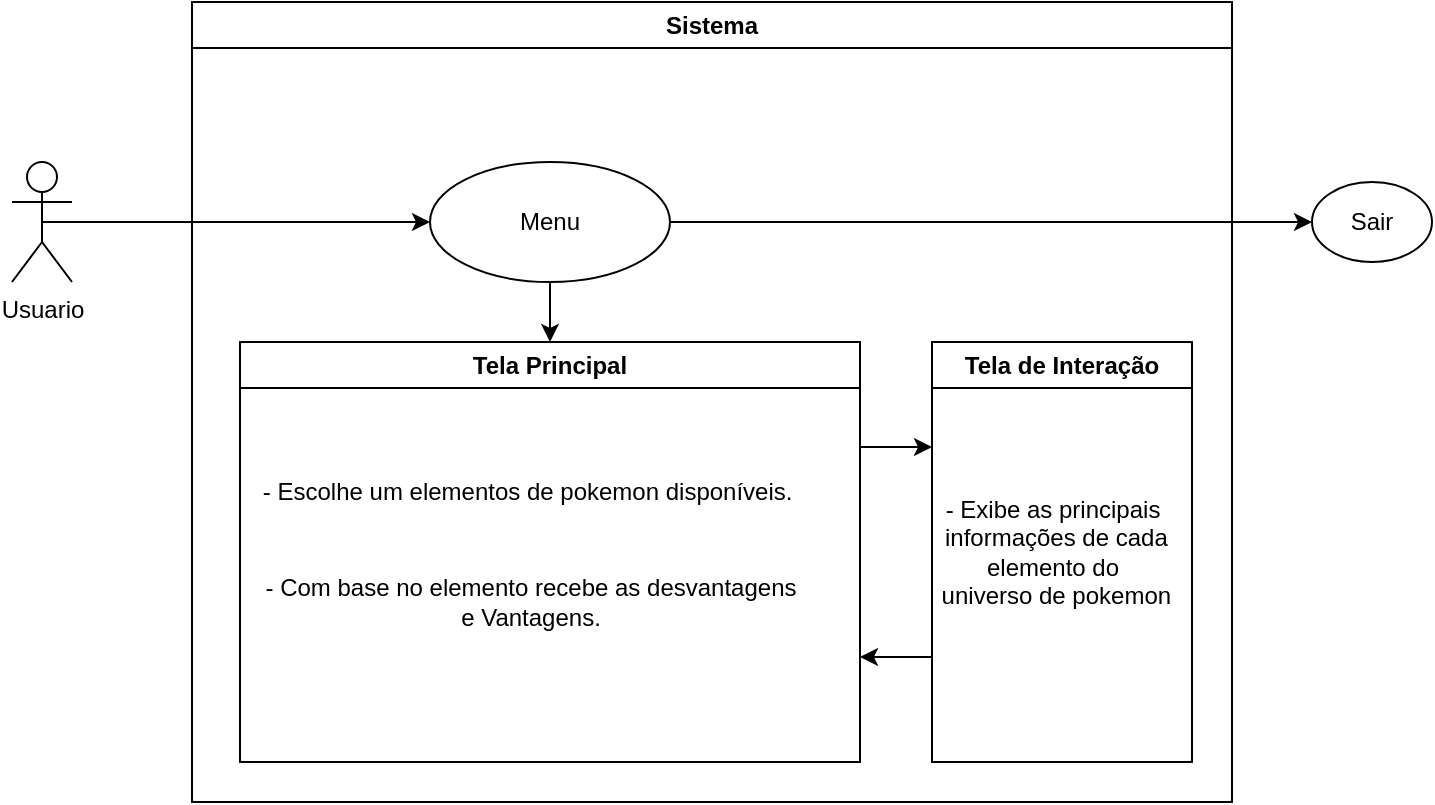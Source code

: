 <mxfile version="26.0.16">
  <diagram name="Página-1" id="YOUnx-ueqEBV6m3_fXeS">
    <mxGraphModel dx="880" dy="468" grid="1" gridSize="10" guides="1" tooltips="1" connect="1" arrows="1" fold="1" page="1" pageScale="1" pageWidth="827" pageHeight="1169" math="0" shadow="0">
      <root>
        <mxCell id="0" />
        <mxCell id="1" parent="0" />
        <mxCell id="II9RBnAETLJKAHiIoGPW-9" style="edgeStyle=orthogonalEdgeStyle;rounded=0;orthogonalLoop=1;jettySize=auto;html=1;exitX=0.5;exitY=0.5;exitDx=0;exitDy=0;exitPerimeter=0;entryX=0;entryY=0.5;entryDx=0;entryDy=0;" parent="1" source="II9RBnAETLJKAHiIoGPW-1" target="II9RBnAETLJKAHiIoGPW-10" edge="1">
          <mxGeometry relative="1" as="geometry">
            <mxPoint x="260" y="170" as="targetPoint" />
          </mxGeometry>
        </mxCell>
        <mxCell id="II9RBnAETLJKAHiIoGPW-1" value="Usuario" style="shape=umlActor;verticalLabelPosition=bottom;verticalAlign=top;html=1;outlineConnect=0;" parent="1" vertex="1">
          <mxGeometry x="90" y="140" width="30" height="60" as="geometry" />
        </mxCell>
        <mxCell id="II9RBnAETLJKAHiIoGPW-8" value="Sistema" style="swimlane;whiteSpace=wrap;html=1;" parent="1" vertex="1">
          <mxGeometry x="180" y="60" width="520" height="400" as="geometry" />
        </mxCell>
        <mxCell id="II9RBnAETLJKAHiIoGPW-16" style="edgeStyle=orthogonalEdgeStyle;rounded=0;orthogonalLoop=1;jettySize=auto;html=1;exitX=0.5;exitY=1;exitDx=0;exitDy=0;entryX=0.5;entryY=0;entryDx=0;entryDy=0;" parent="II9RBnAETLJKAHiIoGPW-8" source="II9RBnAETLJKAHiIoGPW-10" target="II9RBnAETLJKAHiIoGPW-12" edge="1">
          <mxGeometry relative="1" as="geometry" />
        </mxCell>
        <mxCell id="II9RBnAETLJKAHiIoGPW-10" value="Menu" style="ellipse;whiteSpace=wrap;html=1;" parent="II9RBnAETLJKAHiIoGPW-8" vertex="1">
          <mxGeometry x="119" y="80" width="120" height="60" as="geometry" />
        </mxCell>
        <mxCell id="II9RBnAETLJKAHiIoGPW-12" value="Tela Principal" style="swimlane;whiteSpace=wrap;html=1;" parent="II9RBnAETLJKAHiIoGPW-8" vertex="1">
          <mxGeometry x="24" y="170" width="310" height="210" as="geometry" />
        </mxCell>
        <mxCell id="7D81lHgPG3ZQvlLKOynB-2" value="- Escolhe um elementos de pokemon disponíveis.&amp;nbsp;" style="text;html=1;align=center;verticalAlign=middle;resizable=0;points=[];autosize=1;strokeColor=none;fillColor=none;" vertex="1" parent="II9RBnAETLJKAHiIoGPW-12">
          <mxGeometry y="60" width="290" height="30" as="geometry" />
        </mxCell>
        <mxCell id="7D81lHgPG3ZQvlLKOynB-3" value="- Com base no elemento recebe as desvantagens&lt;br&gt;e Vantagens." style="text;html=1;align=center;verticalAlign=middle;resizable=0;points=[];autosize=1;strokeColor=none;fillColor=none;" vertex="1" parent="II9RBnAETLJKAHiIoGPW-12">
          <mxGeometry y="110" width="290" height="40" as="geometry" />
        </mxCell>
        <mxCell id="7D81lHgPG3ZQvlLKOynB-1" value="Sair" style="ellipse;whiteSpace=wrap;html=1;" vertex="1" parent="1">
          <mxGeometry x="740" y="150" width="60" height="40" as="geometry" />
        </mxCell>
        <mxCell id="II9RBnAETLJKAHiIoGPW-15" style="edgeStyle=orthogonalEdgeStyle;rounded=0;orthogonalLoop=1;jettySize=auto;html=1;exitX=1;exitY=0.5;exitDx=0;exitDy=0;entryX=0;entryY=0.5;entryDx=0;entryDy=0;" parent="1" source="II9RBnAETLJKAHiIoGPW-10" edge="1" target="7D81lHgPG3ZQvlLKOynB-1">
          <mxGeometry relative="1" as="geometry">
            <mxPoint x="530" y="170" as="targetPoint" />
          </mxGeometry>
        </mxCell>
        <mxCell id="7D81lHgPG3ZQvlLKOynB-14" style="edgeStyle=orthogonalEdgeStyle;rounded=0;orthogonalLoop=1;jettySize=auto;html=1;exitX=0;exitY=0.75;exitDx=0;exitDy=0;entryX=1;entryY=0.75;entryDx=0;entryDy=0;" edge="1" parent="1" source="7D81lHgPG3ZQvlLKOynB-5" target="II9RBnAETLJKAHiIoGPW-12">
          <mxGeometry relative="1" as="geometry" />
        </mxCell>
        <mxCell id="7D81lHgPG3ZQvlLKOynB-5" value="Tela de Interação" style="swimlane;whiteSpace=wrap;html=1;" vertex="1" parent="1">
          <mxGeometry x="550" y="230" width="130" height="210" as="geometry" />
        </mxCell>
        <mxCell id="7D81lHgPG3ZQvlLKOynB-10" value="- Exibe as principais&lt;br&gt;&amp;nbsp;informações de cada &lt;br&gt;elemento do&lt;br&gt;&amp;nbsp;universo de pokemon" style="text;html=1;align=center;verticalAlign=middle;resizable=0;points=[];autosize=1;strokeColor=none;fillColor=none;" vertex="1" parent="7D81lHgPG3ZQvlLKOynB-5">
          <mxGeometry x="-10" y="70" width="140" height="70" as="geometry" />
        </mxCell>
        <mxCell id="7D81lHgPG3ZQvlLKOynB-15" style="edgeStyle=orthogonalEdgeStyle;rounded=0;orthogonalLoop=1;jettySize=auto;html=1;exitX=1;exitY=0.25;exitDx=0;exitDy=0;entryX=0;entryY=0.25;entryDx=0;entryDy=0;" edge="1" parent="1" source="II9RBnAETLJKAHiIoGPW-12" target="7D81lHgPG3ZQvlLKOynB-5">
          <mxGeometry relative="1" as="geometry" />
        </mxCell>
      </root>
    </mxGraphModel>
  </diagram>
</mxfile>
